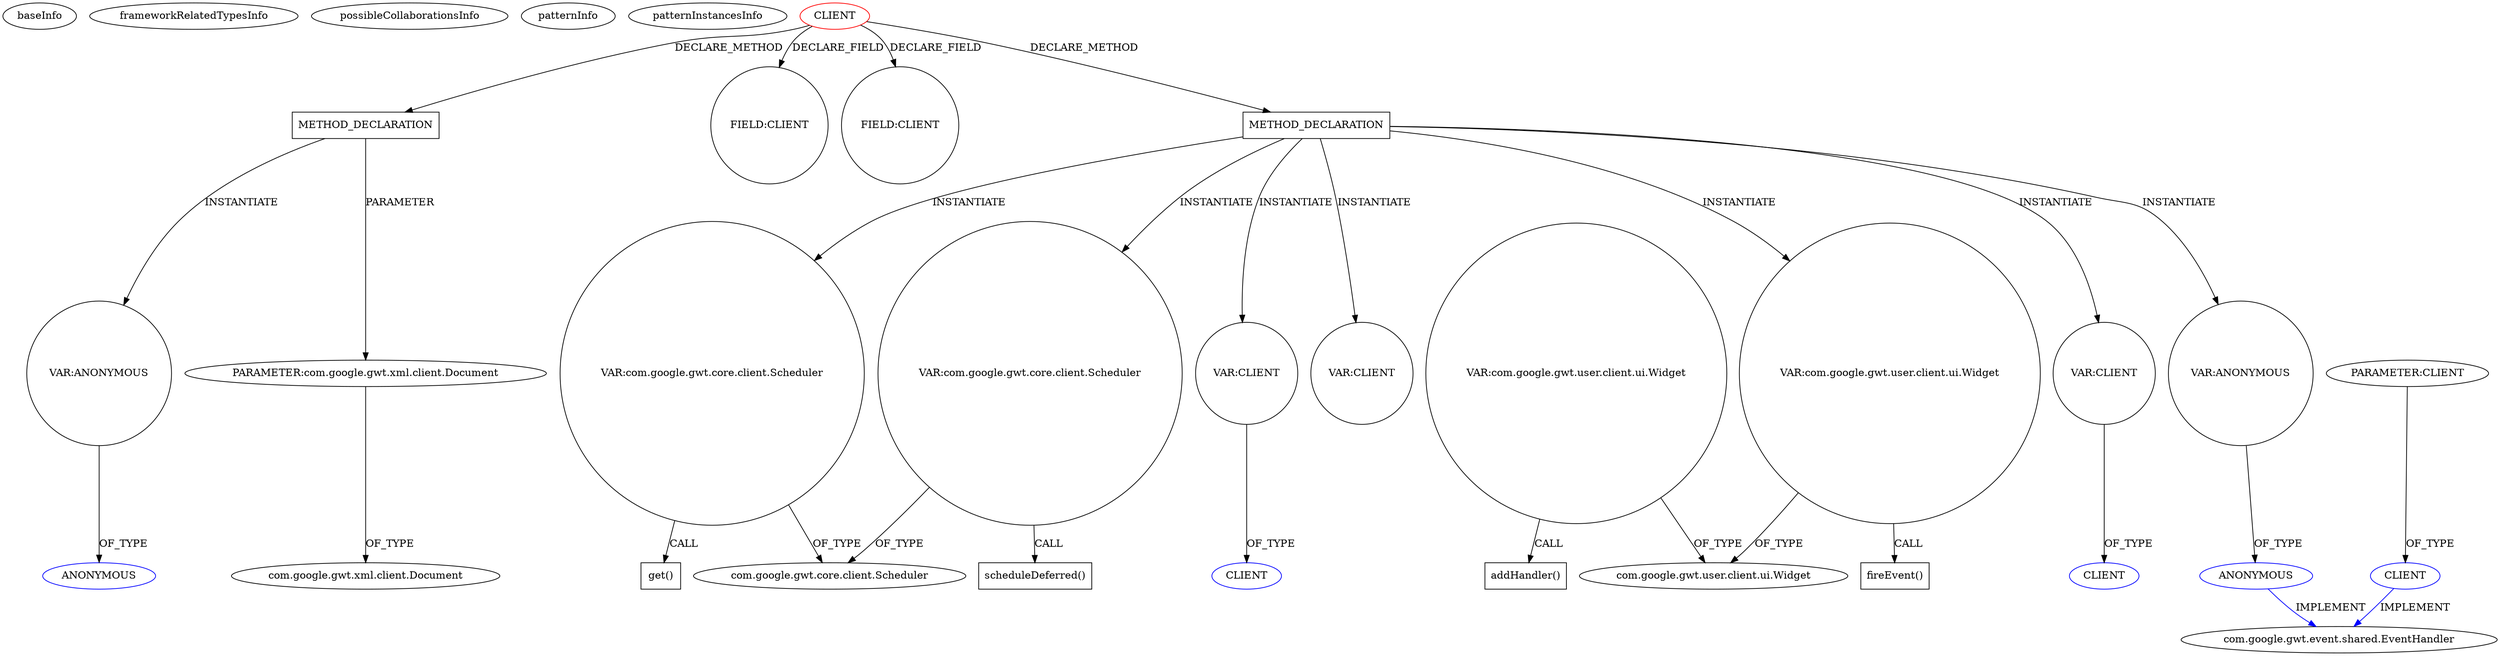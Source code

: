 digraph {
baseInfo[graphId=1932,category="pattern",isAnonymous=false,possibleRelation=false]
frameworkRelatedTypesInfo[]
possibleCollaborationsInfo[]
patternInfo[frequency=2.0,patternRootClient=0]
patternInstancesInfo[0="lambourg-WebGallery~/lambourg-WebGallery/WebGallery-master/client/src/com/lambourg/webgallery/client/folderview/FolderView.java~FolderView~3530",1="lambourg-WebGallery~/lambourg-WebGallery/WebGallery-master/client/src/com/lambourg/webgallery/client/folderview/Nav.java~Nav~3509"]
26[label="PARAMETER:com.google.gwt.xml.client.Document",vertexType="PARAMETER_DECLARATION",isFrameworkType=false]
27[label="com.google.gwt.xml.client.Document",vertexType="FRAMEWORK_INTERFACE_TYPE",isFrameworkType=false]
25[label="METHOD_DECLARATION",vertexType="CLIENT_METHOD_DECLARATION",isFrameworkType=false,shape=box]
0[label="CLIENT",vertexType="ROOT_CLIENT_CLASS_DECLARATION",isFrameworkType=false,color=red]
20[label="FIELD:CLIENT",vertexType="FIELD_DECLARATION",isFrameworkType=false,shape=circle]
16[label="FIELD:CLIENT",vertexType="FIELD_DECLARATION",isFrameworkType=false,shape=circle]
29[label="VAR:ANONYMOUS",vertexType="VARIABLE_EXPRESION",isFrameworkType=false,shape=circle]
30[label="ANONYMOUS",vertexType="REFERENCE_ANONYMOUS_DECLARATION",isFrameworkType=false,color=blue]
71[label="METHOD_DECLARATION",vertexType="CLIENT_METHOD_DECLARATION",isFrameworkType=false,shape=box]
83[label="VAR:CLIENT",vertexType="VARIABLE_EXPRESION",isFrameworkType=false,shape=circle]
96[label="VAR:CLIENT",vertexType="VARIABLE_EXPRESION",isFrameworkType=false,shape=circle]
76[label="VAR:CLIENT",vertexType="VARIABLE_EXPRESION",isFrameworkType=false,shape=circle]
121[label="VAR:com.google.gwt.user.client.ui.Widget",vertexType="VARIABLE_EXPRESION",isFrameworkType=false,shape=circle]
128[label="VAR:com.google.gwt.core.client.Scheduler",vertexType="VARIABLE_EXPRESION",isFrameworkType=false,shape=circle]
129[label="scheduleDeferred()",vertexType="INSIDE_CALL",isFrameworkType=false,shape=box]
131[label="VAR:com.google.gwt.core.client.Scheduler",vertexType="VARIABLE_EXPRESION",isFrameworkType=false,shape=circle]
132[label="get()",vertexType="INSIDE_CALL",isFrameworkType=false,shape=box]
5[label="com.google.gwt.user.client.ui.Widget",vertexType="FRAMEWORK_CLASS_TYPE",isFrameworkType=false]
160[label="VAR:com.google.gwt.user.client.ui.Widget",vertexType="VARIABLE_EXPRESION",isFrameworkType=false,shape=circle]
161[label="addHandler()",vertexType="INSIDE_CALL",isFrameworkType=false,shape=box]
77[label="CLIENT",vertexType="REFERENCE_CLIENT_CLASS_DECLARATION",isFrameworkType=false,color=blue]
7[label="CLIENT",vertexType="REFERENCE_CLIENT_CLASS_DECLARATION",isFrameworkType=false,color=blue]
118[label="VAR:ANONYMOUS",vertexType="VARIABLE_EXPRESION",isFrameworkType=false,shape=circle]
119[label="ANONYMOUS",vertexType="REFERENCE_ANONYMOUS_DECLARATION",isFrameworkType=false,color=blue]
113[label="com.google.gwt.event.shared.EventHandler",vertexType="FRAMEWORK_INTERFACE_TYPE",isFrameworkType=false]
150[label="CLIENT",vertexType="REFERENCE_CLIENT_CLASS_DECLARATION",isFrameworkType=false,color=blue]
149[label="PARAMETER:CLIENT",vertexType="PARAMETER_DECLARATION",isFrameworkType=false]
130[label="com.google.gwt.core.client.Scheduler",vertexType="FRAMEWORK_CLASS_TYPE",isFrameworkType=false]
122[label="fireEvent()",vertexType="INSIDE_CALL",isFrameworkType=false,shape=box]
71->83[label="INSTANTIATE"]
26->27[label="OF_TYPE"]
128->130[label="OF_TYPE"]
118->119[label="OF_TYPE"]
71->76[label="INSTANTIATE"]
71->128[label="INSTANTIATE"]
0->71[label="DECLARE_METHOD"]
0->20[label="DECLARE_FIELD"]
160->161[label="CALL"]
83->7[label="OF_TYPE"]
71->131[label="INSTANTIATE"]
76->77[label="OF_TYPE"]
128->129[label="CALL"]
131->130[label="OF_TYPE"]
0->25[label="DECLARE_METHOD"]
119->113[label="IMPLEMENT",color=blue]
150->113[label="IMPLEMENT",color=blue]
71->121[label="INSTANTIATE"]
121->5[label="OF_TYPE"]
71->118[label="INSTANTIATE"]
149->150[label="OF_TYPE"]
29->30[label="OF_TYPE"]
121->122[label="CALL"]
160->5[label="OF_TYPE"]
25->29[label="INSTANTIATE"]
25->26[label="PARAMETER"]
0->16[label="DECLARE_FIELD"]
71->96[label="INSTANTIATE"]
131->132[label="CALL"]
}

